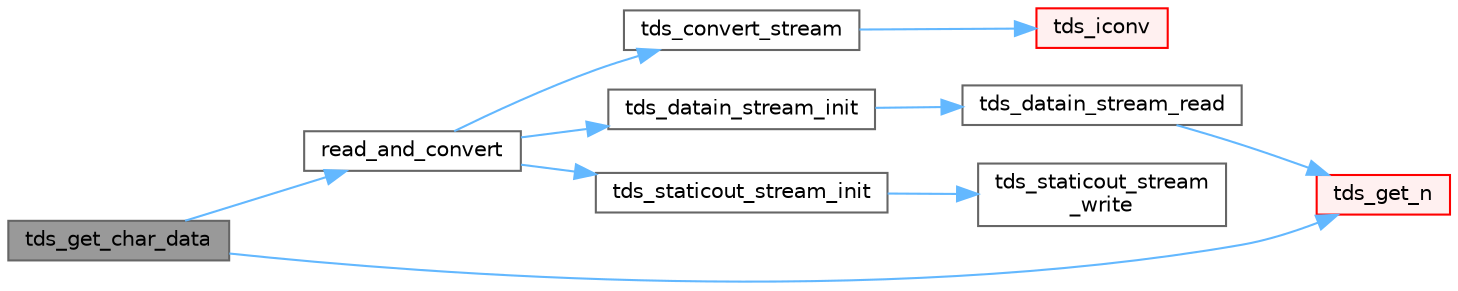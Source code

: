 digraph "tds_get_char_data"
{
 // LATEX_PDF_SIZE
  bgcolor="transparent";
  edge [fontname=Helvetica,fontsize=10,labelfontname=Helvetica,labelfontsize=10];
  node [fontname=Helvetica,fontsize=10,shape=box,height=0.2,width=0.4];
  rankdir="LR";
  Node1 [id="Node000001",label="tds_get_char_data",height=0.2,width=0.4,color="gray40", fillcolor="grey60", style="filled", fontcolor="black",tooltip="Fetch character data the wire."];
  Node1 -> Node2 [id="edge1_Node000001_Node000002",color="steelblue1",style="solid",tooltip=" "];
  Node2 [id="Node000002",label="read_and_convert",height=0.2,width=0.4,color="grey40", fillcolor="white", style="filled",URL="$a00591.html#ga676c4dee6522815b16fdc8e448e43590",tooltip="For UTF-8 and similar, tds_iconv() may encounter a partial sequence when the chunk boundary is not al..."];
  Node2 -> Node3 [id="edge2_Node000002_Node000003",color="steelblue1",style="solid",tooltip=" "];
  Node3 [id="Node000003",label="tds_convert_stream",height=0.2,width=0.4,color="grey40", fillcolor="white", style="filled",URL="$a01479.html#a9d8eb43a81ff58ab423dce0ce95b9564",tooltip="Reads and writes from a stream converting characters."];
  Node3 -> Node4 [id="edge3_Node000003_Node000004",color="steelblue1",style="solid",tooltip=" "];
  Node4 [id="Node000004",label="tds_iconv",height=0.2,width=0.4,color="red", fillcolor="#FFF0F0", style="filled",URL="$a00588.html#ga87db49044919f1bc84c0ff5e9ab00304",tooltip="Wrapper around iconv(3)."];
  Node2 -> Node7 [id="edge4_Node000002_Node000007",color="steelblue1",style="solid",tooltip=" "];
  Node7 [id="Node000007",label="tds_datain_stream_init",height=0.2,width=0.4,color="grey40", fillcolor="white", style="filled",URL="$a01479.html#abc3a77c8aa28842e7f28583cbabc1415",tooltip="Initialize a data input stream."];
  Node7 -> Node8 [id="edge5_Node000007_Node000008",color="steelblue1",style="solid",tooltip=" "];
  Node8 [id="Node000008",label="tds_datain_stream_read",height=0.2,width=0.4,color="grey40", fillcolor="white", style="filled",URL="$a01479.html#a04b537d889f7d4c9b9701eb81baf7efd",tooltip="Reads data from network for input stream."];
  Node8 -> Node9 [id="edge6_Node000008_Node000009",color="steelblue1",style="solid",tooltip=" "];
  Node9 [id="Node000009",label="tds_get_n",height=0.2,width=0.4,color="red", fillcolor="#FFF0F0", style="filled",URL="$a00591.html#gae777dd57e8d1bb40349d7d7d8434fddf",tooltip="Get N bytes from the buffer and return them in the already allocated space   given to us."];
  Node2 -> Node12 [id="edge7_Node000002_Node000012",color="steelblue1",style="solid",tooltip=" "];
  Node12 [id="Node000012",label="tds_staticout_stream_init",height=0.2,width=0.4,color="grey40", fillcolor="white", style="filled",URL="$a01479.html#a9fe0d3799d2e3bde49b614c9d0c3785d",tooltip="Initialize an output stream for write into a static allocated buffer."];
  Node12 -> Node13 [id="edge8_Node000012_Node000013",color="steelblue1",style="solid",tooltip=" "];
  Node13 [id="Node000013",label="tds_staticout_stream\l_write",height=0.2,width=0.4,color="grey40", fillcolor="white", style="filled",URL="$a01479.html#a1d92ebe06f18378ac17ccfd20db05126",tooltip="Writes data to a static allocated buffer."];
  Node1 -> Node9 [id="edge9_Node000001_Node000009",color="steelblue1",style="solid",tooltip=" "];
}
